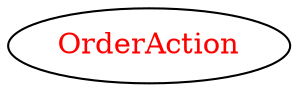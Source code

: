 digraph dependencyGraph {
 concentrate=true;
 ranksep="2.0";
 rankdir="LR"; 
 splines="ortho";
"OrderAction" [fontcolor="red"];
}